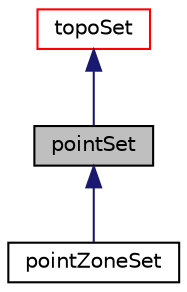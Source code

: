 digraph "pointSet"
{
  bgcolor="transparent";
  edge [fontname="Helvetica",fontsize="10",labelfontname="Helvetica",labelfontsize="10"];
  node [fontname="Helvetica",fontsize="10",shape=record];
  Node1 [label="pointSet",height=0.2,width=0.4,color="black", fillcolor="grey75", style="filled", fontcolor="black"];
  Node2 -> Node1 [dir="back",color="midnightblue",fontsize="10",style="solid",fontname="Helvetica"];
  Node2 [label="topoSet",height=0.2,width=0.4,color="red",URL="$a02731.html",tooltip="General set of labels of mesh quantity (points, cells, faces). "];
  Node1 -> Node3 [dir="back",color="midnightblue",fontsize="10",style="solid",fontname="Helvetica"];
  Node3 [label="pointZoneSet",height=0.2,width=0.4,color="black",URL="$a01950.html",tooltip="Like pointSet but updates pointZone when writing. "];
}
